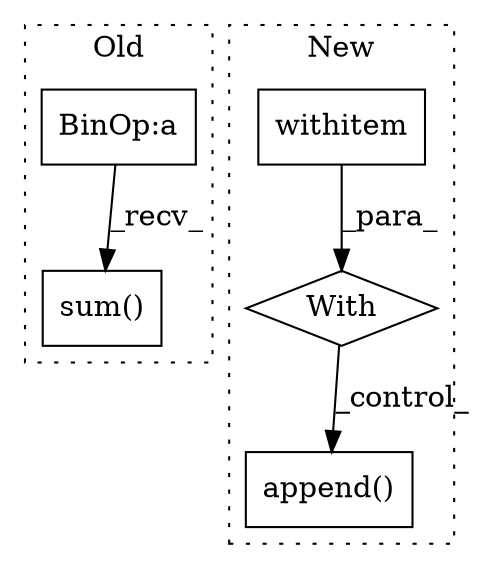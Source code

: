 digraph G {
subgraph cluster0 {
1 [label="sum()" a="75" s="816" l="32" shape="box"];
4 [label="BinOp:a" a="82" s="836" l="4" shape="box"];
label = "Old";
style="dotted";
}
subgraph cluster1 {
2 [label="withitem" a="49" s="1004" l="2" shape="box"];
3 [label="With" a="39" s="999,1006" l="5,17" shape="diamond"];
5 [label="append()" a="75" s="1585,1607" l="16,1" shape="box"];
label = "New";
style="dotted";
}
2 -> 3 [label="_para_"];
3 -> 5 [label="_control_"];
4 -> 1 [label="_recv_"];
}
